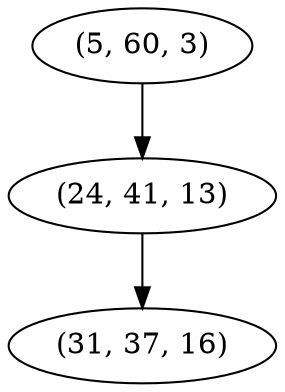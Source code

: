 digraph tree {
    "(5, 60, 3)";
    "(24, 41, 13)";
    "(31, 37, 16)";
    "(5, 60, 3)" -> "(24, 41, 13)";
    "(24, 41, 13)" -> "(31, 37, 16)";
}
